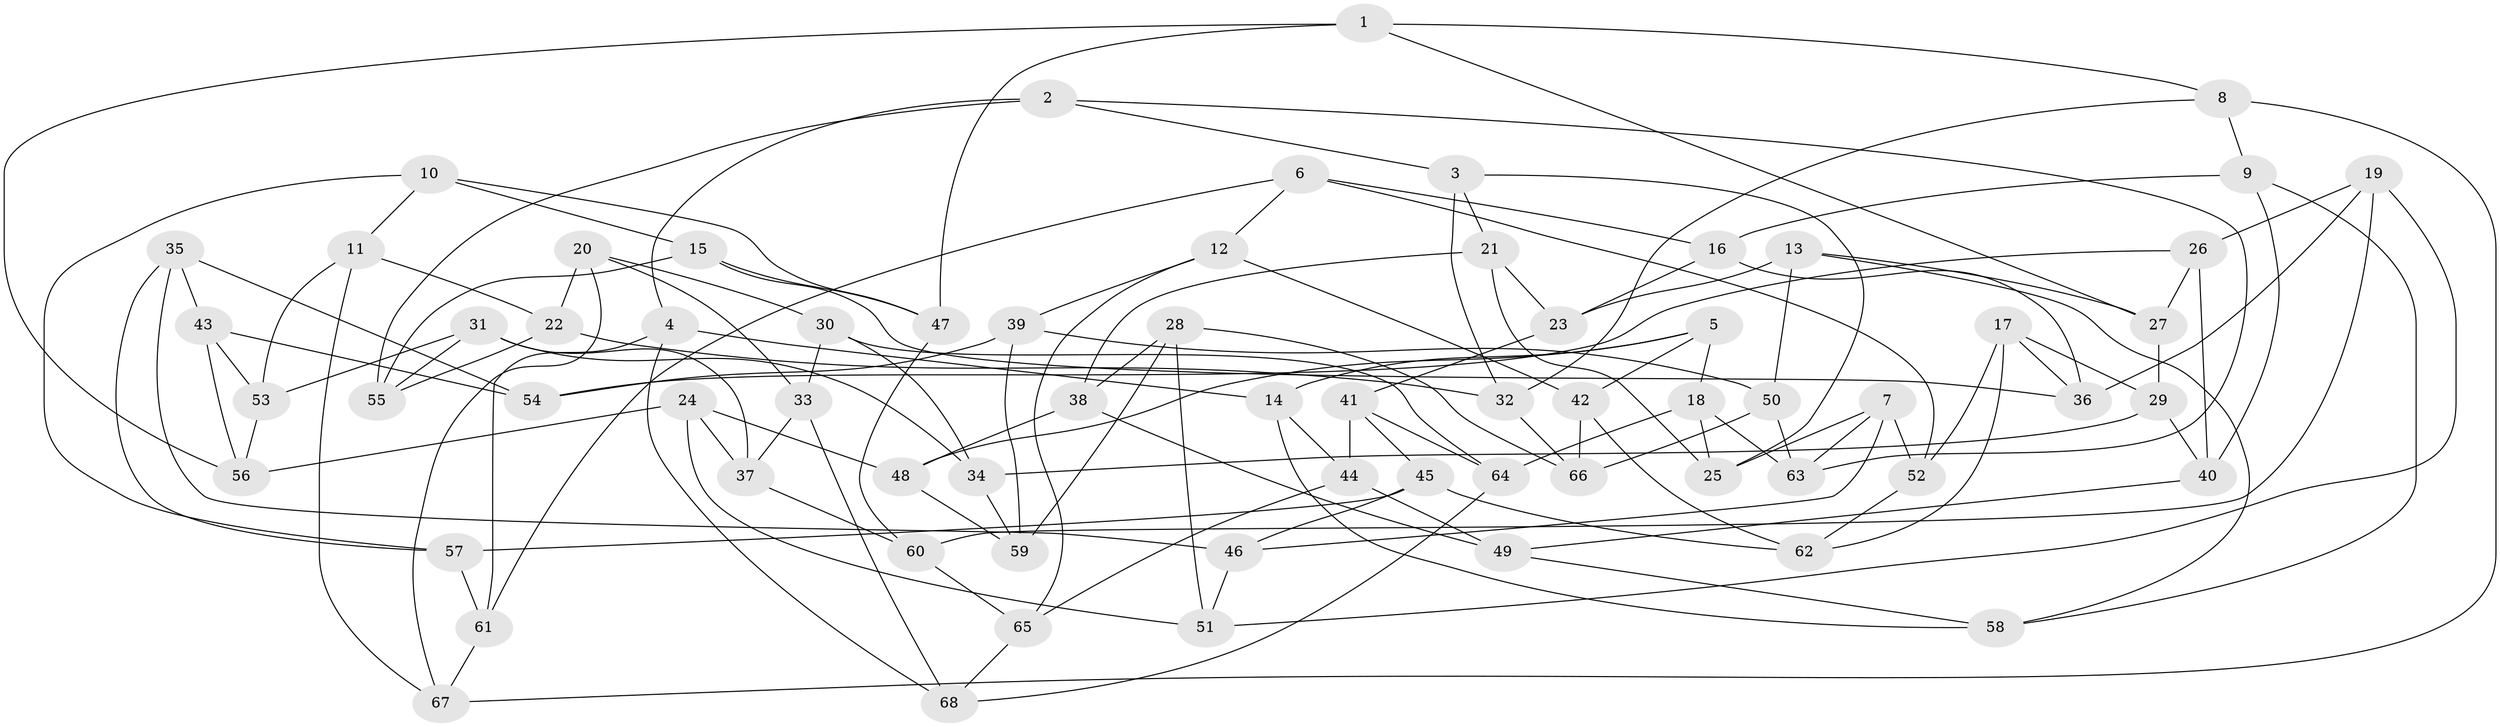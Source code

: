 // Generated by graph-tools (version 1.1) at 2025/56/03/09/25 04:56:39]
// undirected, 68 vertices, 136 edges
graph export_dot {
graph [start="1"]
  node [color=gray90,style=filled];
  1;
  2;
  3;
  4;
  5;
  6;
  7;
  8;
  9;
  10;
  11;
  12;
  13;
  14;
  15;
  16;
  17;
  18;
  19;
  20;
  21;
  22;
  23;
  24;
  25;
  26;
  27;
  28;
  29;
  30;
  31;
  32;
  33;
  34;
  35;
  36;
  37;
  38;
  39;
  40;
  41;
  42;
  43;
  44;
  45;
  46;
  47;
  48;
  49;
  50;
  51;
  52;
  53;
  54;
  55;
  56;
  57;
  58;
  59;
  60;
  61;
  62;
  63;
  64;
  65;
  66;
  67;
  68;
  1 -- 27;
  1 -- 47;
  1 -- 56;
  1 -- 8;
  2 -- 3;
  2 -- 4;
  2 -- 55;
  2 -- 63;
  3 -- 21;
  3 -- 25;
  3 -- 32;
  4 -- 68;
  4 -- 61;
  4 -- 14;
  5 -- 14;
  5 -- 18;
  5 -- 42;
  5 -- 48;
  6 -- 12;
  6 -- 52;
  6 -- 61;
  6 -- 16;
  7 -- 63;
  7 -- 46;
  7 -- 25;
  7 -- 52;
  8 -- 9;
  8 -- 32;
  8 -- 67;
  9 -- 40;
  9 -- 58;
  9 -- 16;
  10 -- 15;
  10 -- 47;
  10 -- 57;
  10 -- 11;
  11 -- 67;
  11 -- 22;
  11 -- 53;
  12 -- 42;
  12 -- 39;
  12 -- 65;
  13 -- 27;
  13 -- 23;
  13 -- 50;
  13 -- 58;
  14 -- 58;
  14 -- 44;
  15 -- 47;
  15 -- 55;
  15 -- 36;
  16 -- 23;
  16 -- 36;
  17 -- 29;
  17 -- 52;
  17 -- 62;
  17 -- 36;
  18 -- 25;
  18 -- 64;
  18 -- 63;
  19 -- 36;
  19 -- 60;
  19 -- 51;
  19 -- 26;
  20 -- 33;
  20 -- 22;
  20 -- 67;
  20 -- 30;
  21 -- 25;
  21 -- 23;
  21 -- 38;
  22 -- 55;
  22 -- 32;
  23 -- 41;
  24 -- 51;
  24 -- 37;
  24 -- 56;
  24 -- 48;
  26 -- 54;
  26 -- 40;
  26 -- 27;
  27 -- 29;
  28 -- 59;
  28 -- 51;
  28 -- 66;
  28 -- 38;
  29 -- 34;
  29 -- 40;
  30 -- 33;
  30 -- 34;
  30 -- 64;
  31 -- 55;
  31 -- 34;
  31 -- 53;
  31 -- 37;
  32 -- 66;
  33 -- 68;
  33 -- 37;
  34 -- 59;
  35 -- 46;
  35 -- 57;
  35 -- 43;
  35 -- 54;
  37 -- 60;
  38 -- 49;
  38 -- 48;
  39 -- 50;
  39 -- 59;
  39 -- 54;
  40 -- 49;
  41 -- 45;
  41 -- 64;
  41 -- 44;
  42 -- 62;
  42 -- 66;
  43 -- 53;
  43 -- 56;
  43 -- 54;
  44 -- 49;
  44 -- 65;
  45 -- 46;
  45 -- 62;
  45 -- 57;
  46 -- 51;
  47 -- 60;
  48 -- 59;
  49 -- 58;
  50 -- 66;
  50 -- 63;
  52 -- 62;
  53 -- 56;
  57 -- 61;
  60 -- 65;
  61 -- 67;
  64 -- 68;
  65 -- 68;
}
